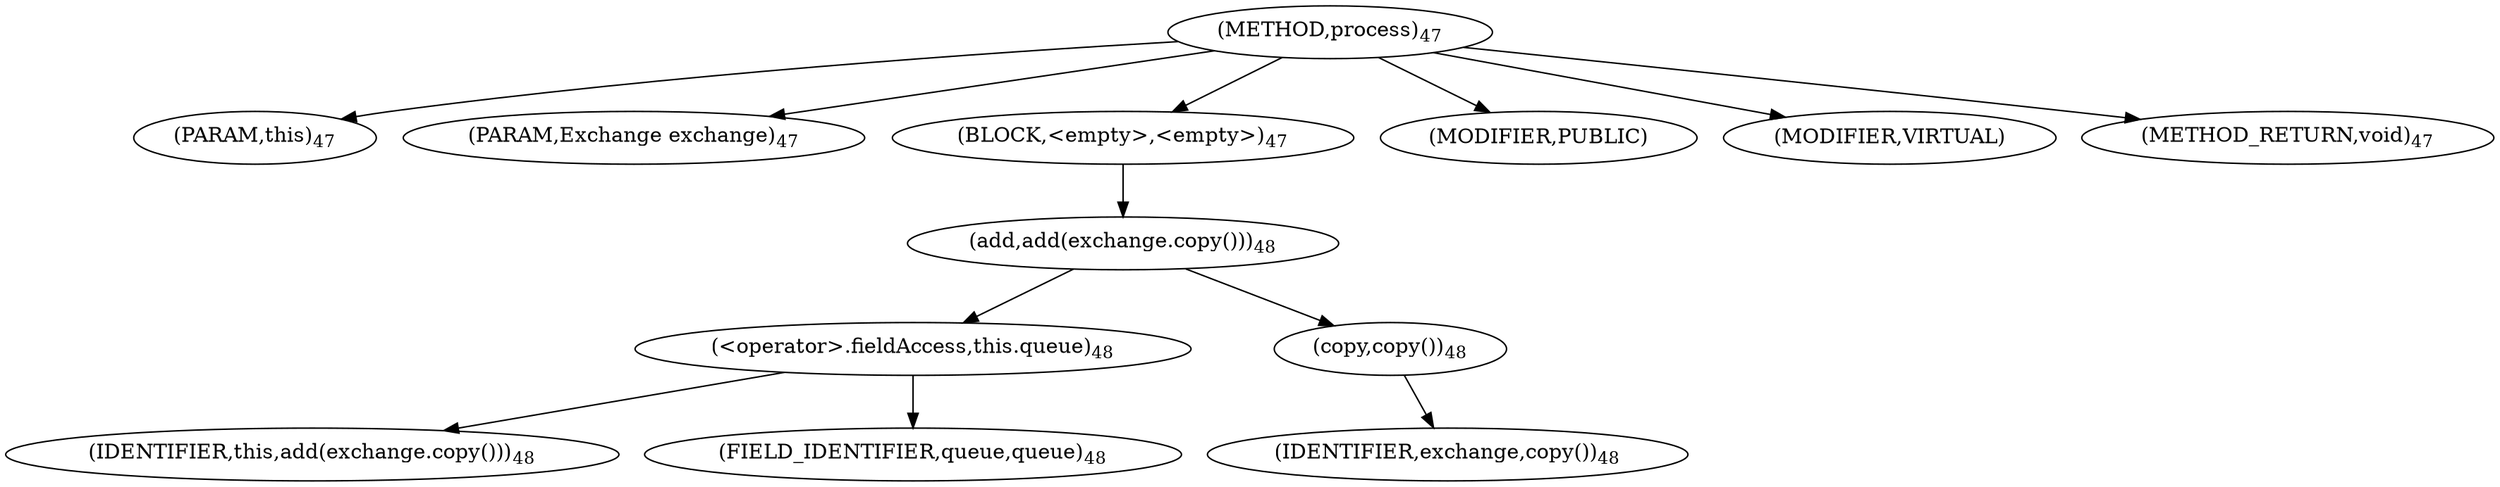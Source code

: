 digraph "process" {  
"31" [label = <(METHOD,process)<SUB>47</SUB>> ]
"32" [label = <(PARAM,this)<SUB>47</SUB>> ]
"33" [label = <(PARAM,Exchange exchange)<SUB>47</SUB>> ]
"34" [label = <(BLOCK,&lt;empty&gt;,&lt;empty&gt;)<SUB>47</SUB>> ]
"35" [label = <(add,add(exchange.copy()))<SUB>48</SUB>> ]
"36" [label = <(&lt;operator&gt;.fieldAccess,this.queue)<SUB>48</SUB>> ]
"37" [label = <(IDENTIFIER,this,add(exchange.copy()))<SUB>48</SUB>> ]
"38" [label = <(FIELD_IDENTIFIER,queue,queue)<SUB>48</SUB>> ]
"39" [label = <(copy,copy())<SUB>48</SUB>> ]
"40" [label = <(IDENTIFIER,exchange,copy())<SUB>48</SUB>> ]
"41" [label = <(MODIFIER,PUBLIC)> ]
"42" [label = <(MODIFIER,VIRTUAL)> ]
"43" [label = <(METHOD_RETURN,void)<SUB>47</SUB>> ]
  "31" -> "32" 
  "31" -> "33" 
  "31" -> "34" 
  "31" -> "41" 
  "31" -> "42" 
  "31" -> "43" 
  "34" -> "35" 
  "35" -> "36" 
  "35" -> "39" 
  "36" -> "37" 
  "36" -> "38" 
  "39" -> "40" 
}
